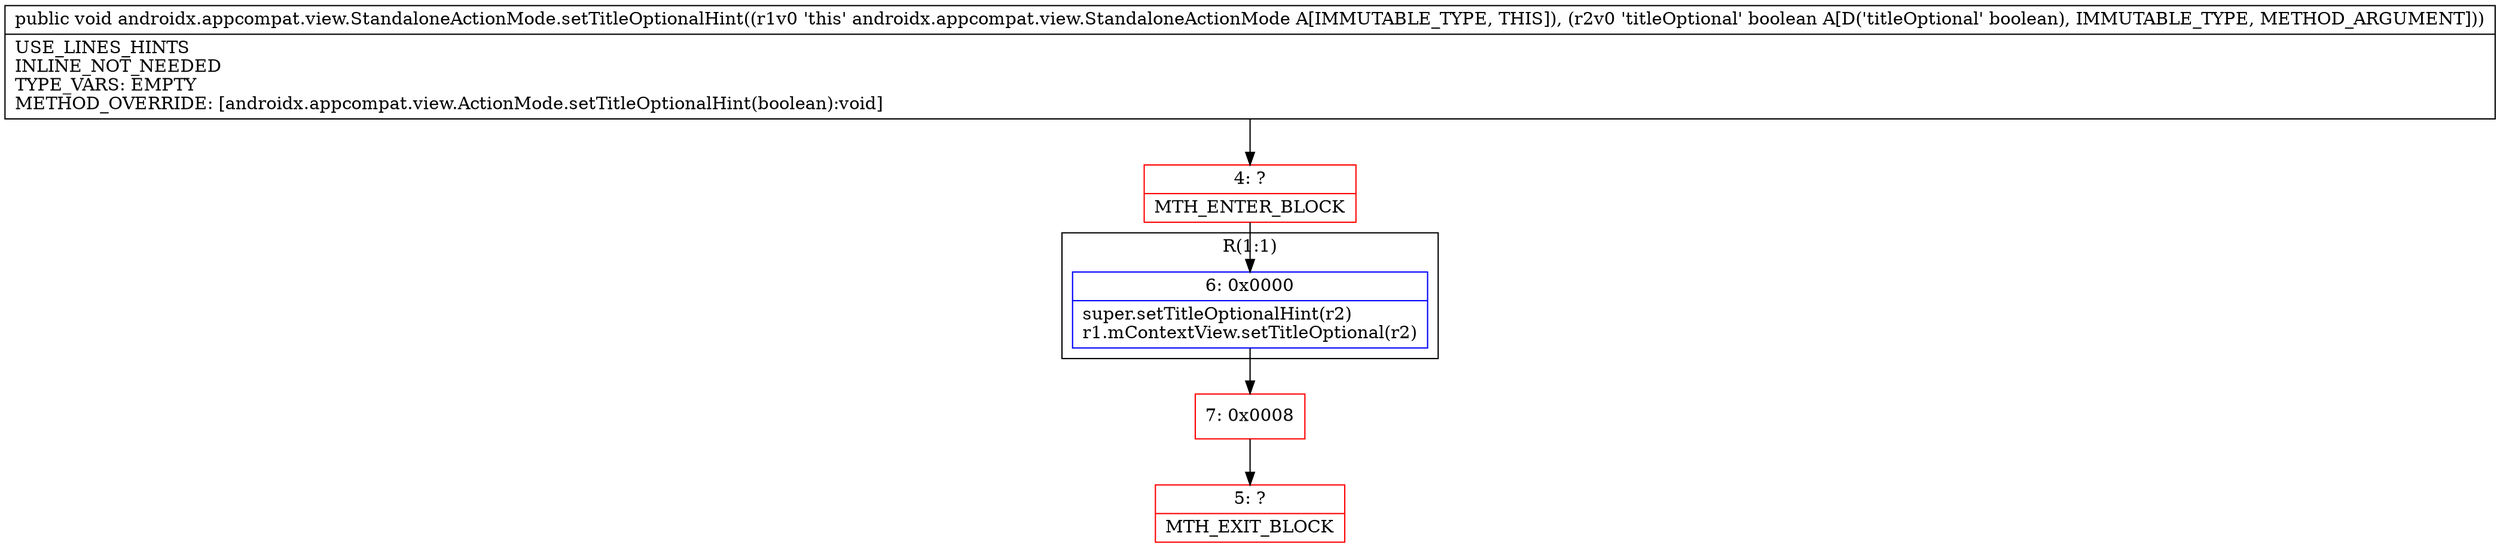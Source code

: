 digraph "CFG forandroidx.appcompat.view.StandaloneActionMode.setTitleOptionalHint(Z)V" {
subgraph cluster_Region_1599664038 {
label = "R(1:1)";
node [shape=record,color=blue];
Node_6 [shape=record,label="{6\:\ 0x0000|super.setTitleOptionalHint(r2)\lr1.mContextView.setTitleOptional(r2)\l}"];
}
Node_4 [shape=record,color=red,label="{4\:\ ?|MTH_ENTER_BLOCK\l}"];
Node_7 [shape=record,color=red,label="{7\:\ 0x0008}"];
Node_5 [shape=record,color=red,label="{5\:\ ?|MTH_EXIT_BLOCK\l}"];
MethodNode[shape=record,label="{public void androidx.appcompat.view.StandaloneActionMode.setTitleOptionalHint((r1v0 'this' androidx.appcompat.view.StandaloneActionMode A[IMMUTABLE_TYPE, THIS]), (r2v0 'titleOptional' boolean A[D('titleOptional' boolean), IMMUTABLE_TYPE, METHOD_ARGUMENT]))  | USE_LINES_HINTS\lINLINE_NOT_NEEDED\lTYPE_VARS: EMPTY\lMETHOD_OVERRIDE: [androidx.appcompat.view.ActionMode.setTitleOptionalHint(boolean):void]\l}"];
MethodNode -> Node_4;Node_6 -> Node_7;
Node_4 -> Node_6;
Node_7 -> Node_5;
}


